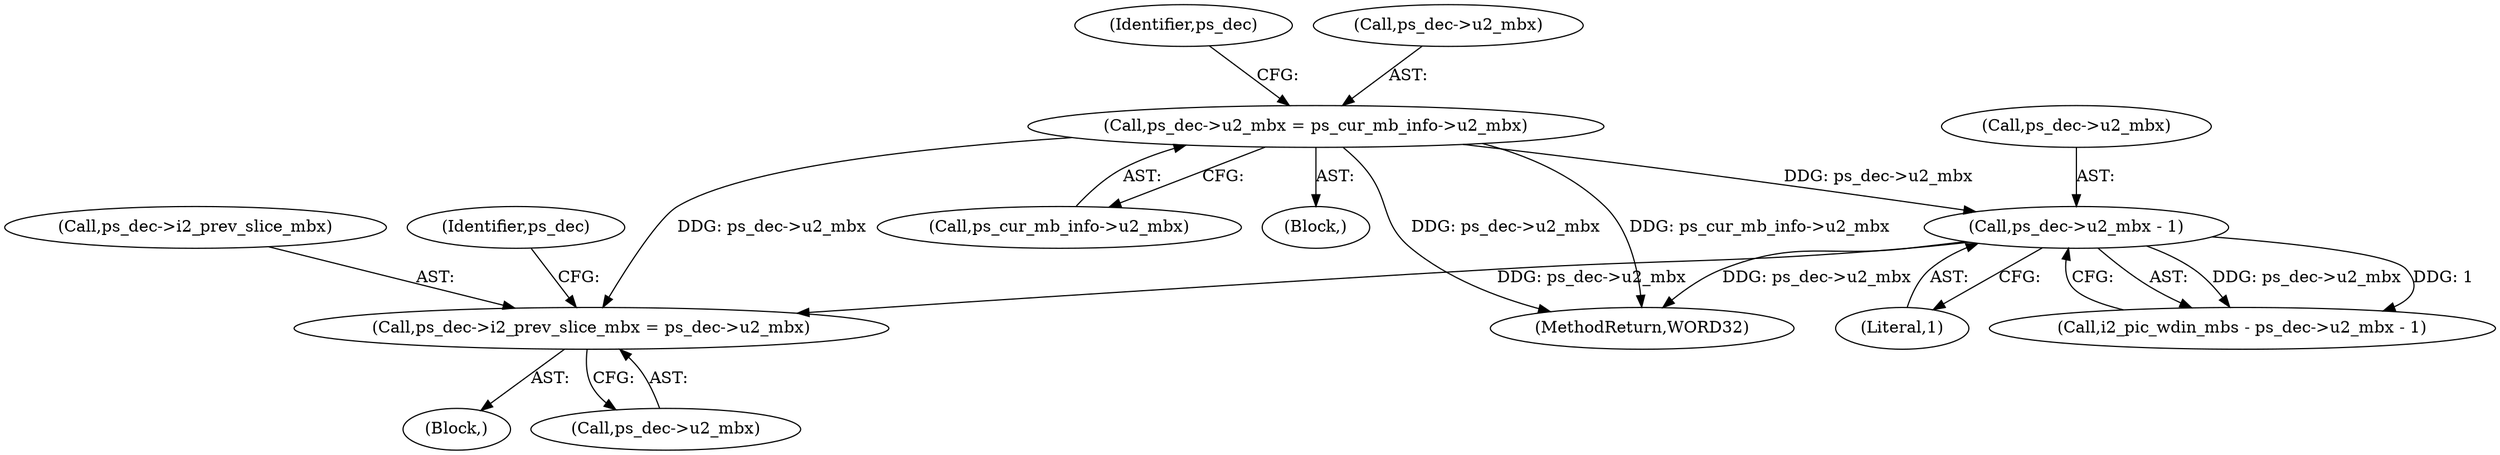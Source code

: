 digraph "0_Android_494561291a503840f385fbcd11d9bc5f4dc502b8_0@pointer" {
"1000780" [label="(Call,ps_dec->i2_prev_slice_mbx = ps_dec->u2_mbx)"];
"1000675" [label="(Call,ps_dec->u2_mbx - 1)"];
"1000614" [label="(Call,ps_dec->u2_mbx = ps_cur_mb_info->u2_mbx)"];
"1000614" [label="(Call,ps_dec->u2_mbx = ps_cur_mb_info->u2_mbx)"];
"1000623" [label="(Identifier,ps_dec)"];
"1000618" [label="(Call,ps_cur_mb_info->u2_mbx)"];
"1000789" [label="(Identifier,ps_dec)"];
"1000781" [label="(Call,ps_dec->i2_prev_slice_mbx)"];
"1000675" [label="(Call,ps_dec->u2_mbx - 1)"];
"1000679" [label="(Literal,1)"];
"1000676" [label="(Call,ps_dec->u2_mbx)"];
"1000779" [label="(Block,)"];
"1001427" [label="(MethodReturn,WORD32)"];
"1000542" [label="(Block,)"];
"1000780" [label="(Call,ps_dec->i2_prev_slice_mbx = ps_dec->u2_mbx)"];
"1000615" [label="(Call,ps_dec->u2_mbx)"];
"1000673" [label="(Call,i2_pic_wdin_mbs - ps_dec->u2_mbx - 1)"];
"1000784" [label="(Call,ps_dec->u2_mbx)"];
"1000780" -> "1000779"  [label="AST: "];
"1000780" -> "1000784"  [label="CFG: "];
"1000781" -> "1000780"  [label="AST: "];
"1000784" -> "1000780"  [label="AST: "];
"1000789" -> "1000780"  [label="CFG: "];
"1000675" -> "1000780"  [label="DDG: ps_dec->u2_mbx"];
"1000614" -> "1000780"  [label="DDG: ps_dec->u2_mbx"];
"1000675" -> "1000673"  [label="AST: "];
"1000675" -> "1000679"  [label="CFG: "];
"1000676" -> "1000675"  [label="AST: "];
"1000679" -> "1000675"  [label="AST: "];
"1000673" -> "1000675"  [label="CFG: "];
"1000675" -> "1001427"  [label="DDG: ps_dec->u2_mbx"];
"1000675" -> "1000673"  [label="DDG: ps_dec->u2_mbx"];
"1000675" -> "1000673"  [label="DDG: 1"];
"1000614" -> "1000675"  [label="DDG: ps_dec->u2_mbx"];
"1000614" -> "1000542"  [label="AST: "];
"1000614" -> "1000618"  [label="CFG: "];
"1000615" -> "1000614"  [label="AST: "];
"1000618" -> "1000614"  [label="AST: "];
"1000623" -> "1000614"  [label="CFG: "];
"1000614" -> "1001427"  [label="DDG: ps_cur_mb_info->u2_mbx"];
"1000614" -> "1001427"  [label="DDG: ps_dec->u2_mbx"];
}
